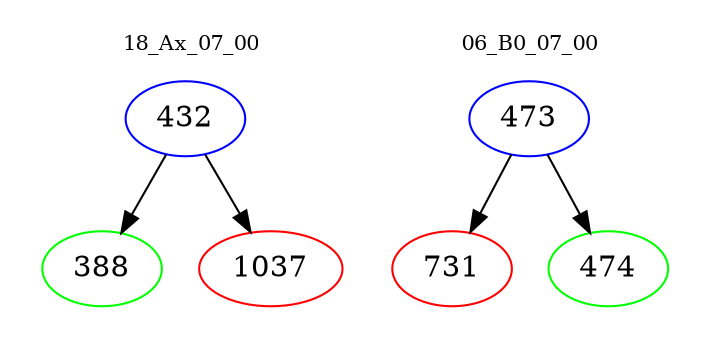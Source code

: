 digraph{
subgraph cluster_0 {
color = white
label = "18_Ax_07_00";
fontsize=10;
T0_432 [label="432", color="blue"]
T0_432 -> T0_388 [color="black"]
T0_388 [label="388", color="green"]
T0_432 -> T0_1037 [color="black"]
T0_1037 [label="1037", color="red"]
}
subgraph cluster_1 {
color = white
label = "06_B0_07_00";
fontsize=10;
T1_473 [label="473", color="blue"]
T1_473 -> T1_731 [color="black"]
T1_731 [label="731", color="red"]
T1_473 -> T1_474 [color="black"]
T1_474 [label="474", color="green"]
}
}

